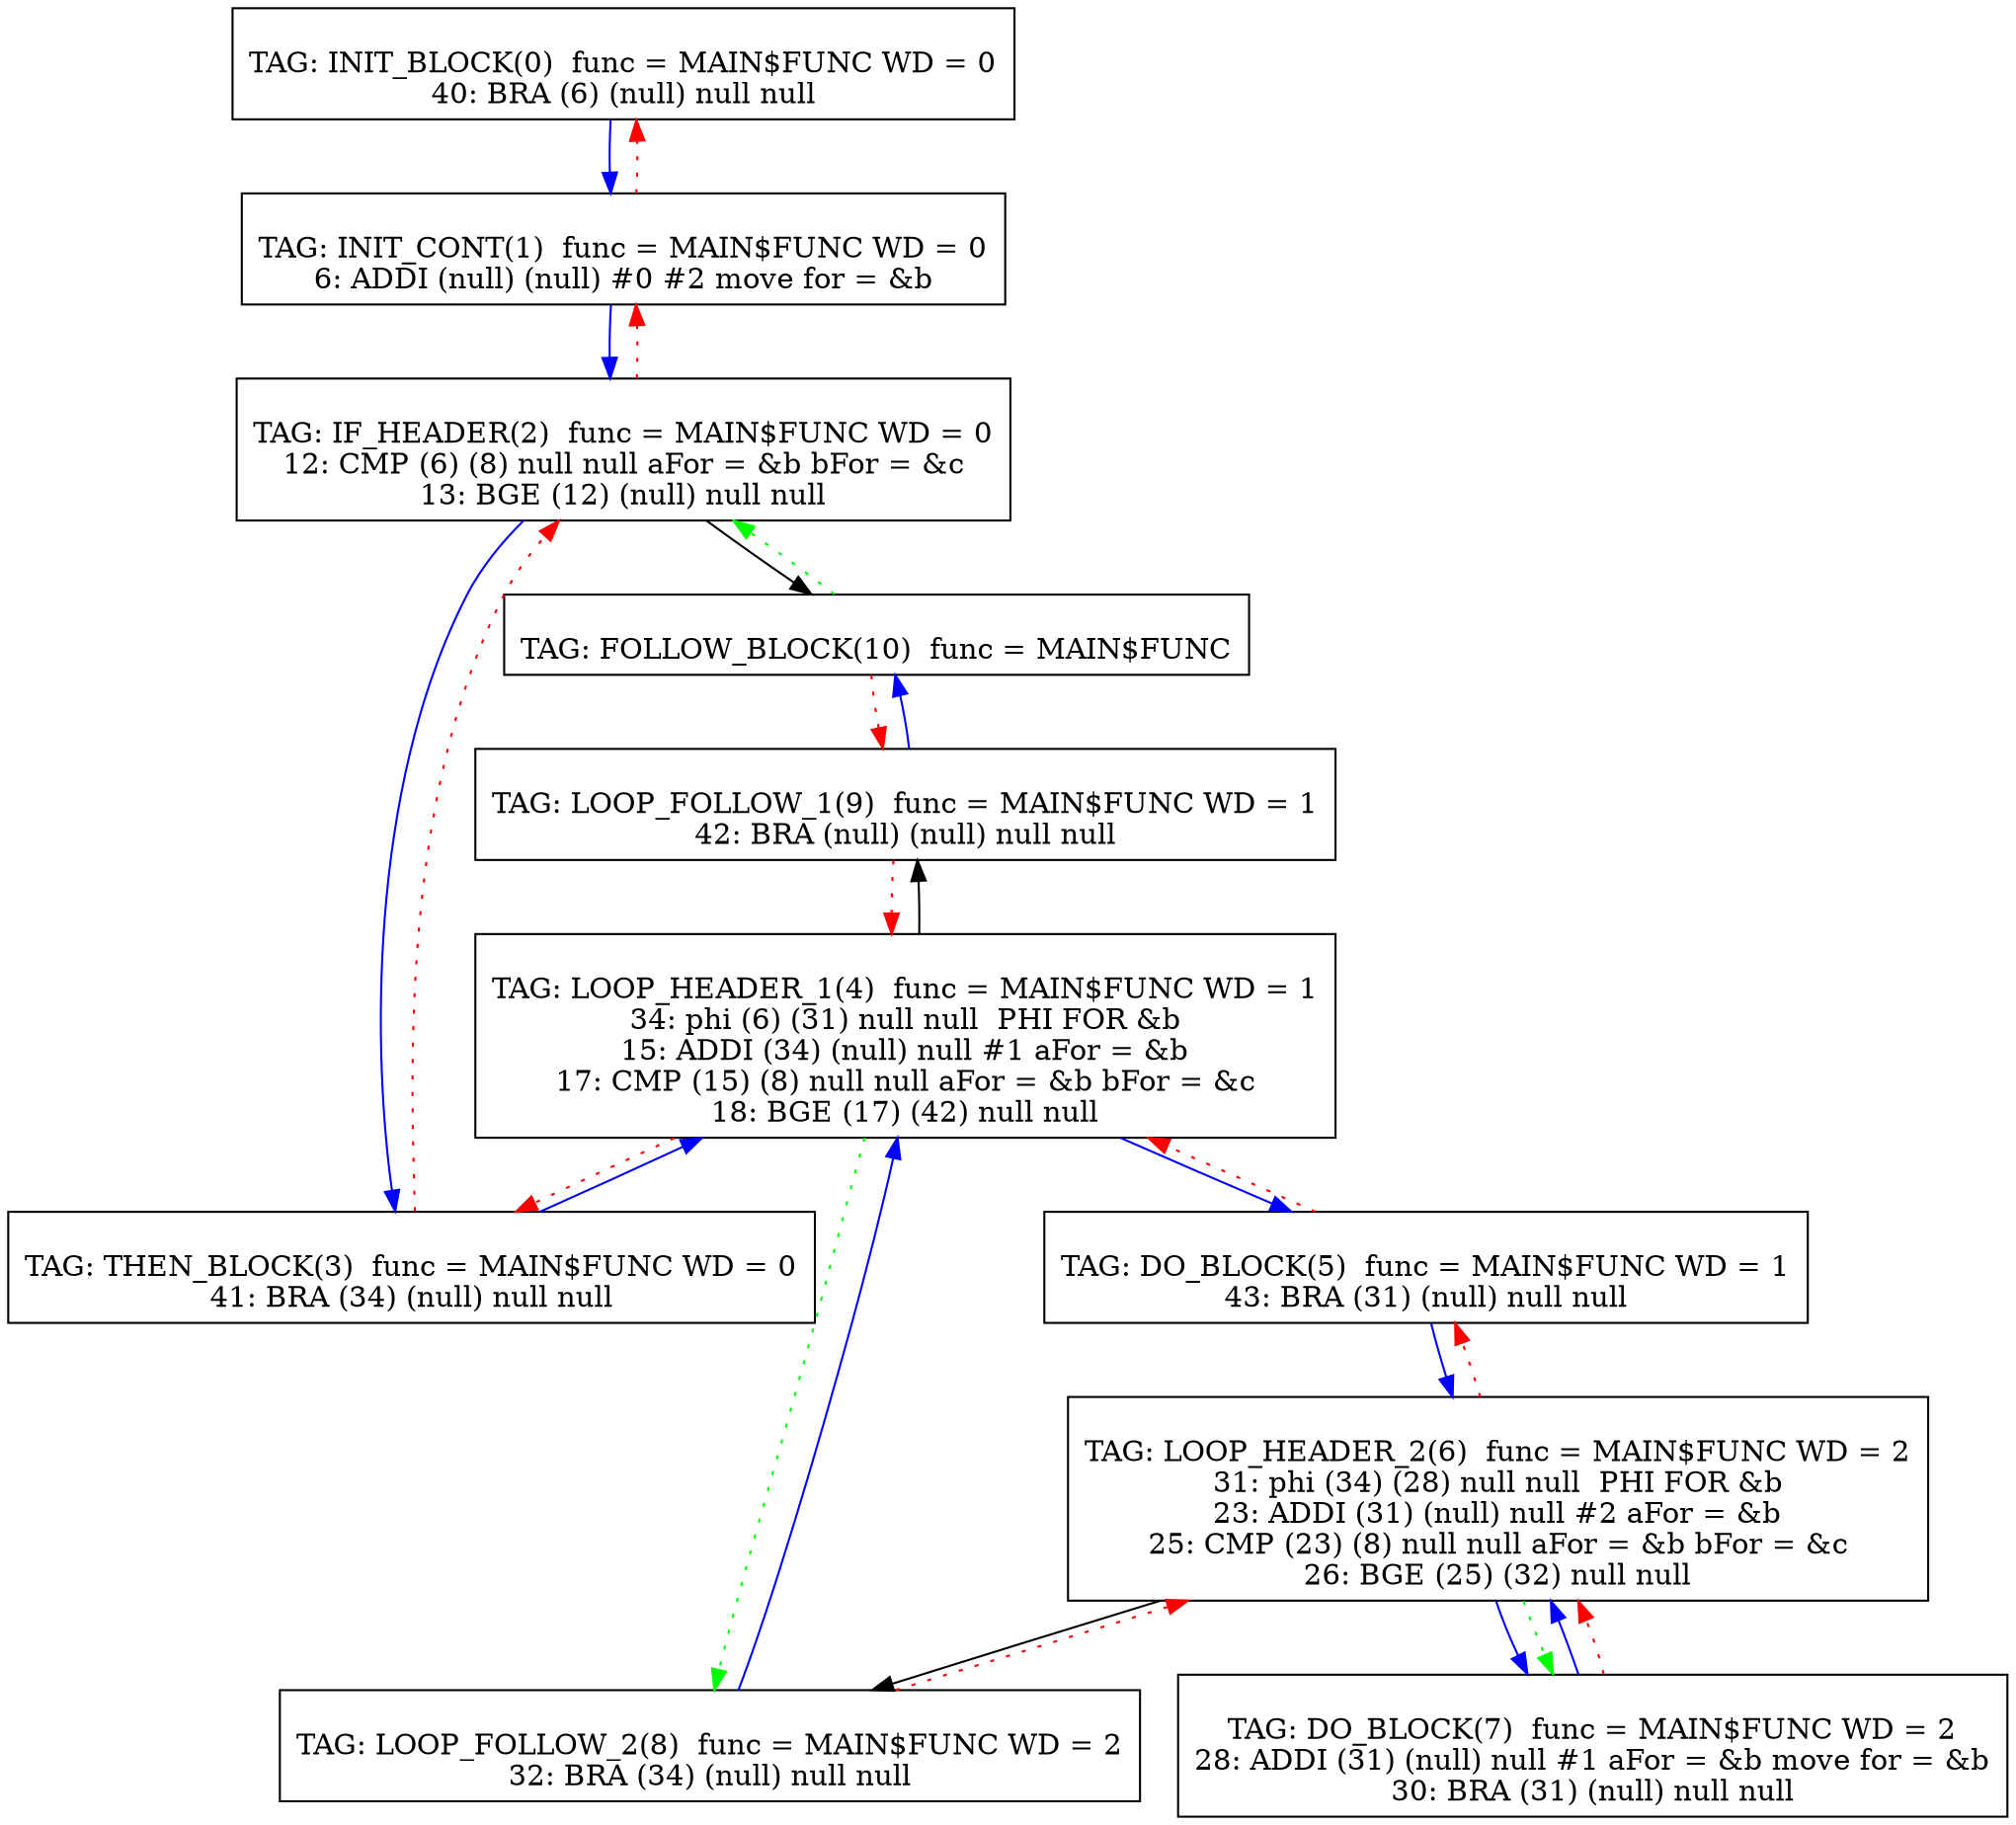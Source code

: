digraph {
0[label="
TAG: INIT_BLOCK(0)  func = MAIN$FUNC WD = 0
40: BRA (6) (null) null null
"];
0[shape=box];
0 -> 1[color=blue]
1[label="
TAG: INIT_CONT(1)  func = MAIN$FUNC WD = 0
6: ADDI (null) (null) #0 #2 move for = &b
"];
1[shape=box];
1 -> 2[color=blue]
1 -> 0[color=red][style=dotted]
2[label="
TAG: IF_HEADER(2)  func = MAIN$FUNC WD = 0
12: CMP (6) (8) null null aFor = &b bFor = &c
13: BGE (12) (null) null null
"];
2[shape=box];
2 -> 3[color=blue]
2 -> 10[color=black]
2 -> 1[color=red][style=dotted]
3[label="
TAG: THEN_BLOCK(3)  func = MAIN$FUNC WD = 0
41: BRA (34) (null) null null
"];
3[shape=box];
3 -> 4[color=blue]
3 -> 2[color=red][style=dotted]
4[label="
TAG: LOOP_HEADER_1(4)  func = MAIN$FUNC WD = 1
34: phi (6) (31) null null  PHI FOR &b
15: ADDI (34) (null) null #1 aFor = &b
17: CMP (15) (8) null null aFor = &b bFor = &c
18: BGE (17) (42) null null
"];
4[shape=box];
4 -> 5[color=blue]
4 -> 9[color=black]
4 -> 3[color=red][style=dotted]
4 -> 8[color=green][style=dotted]
5[label="
TAG: DO_BLOCK(5)  func = MAIN$FUNC WD = 1
43: BRA (31) (null) null null
"];
5[shape=box];
5 -> 6[color=blue]
5 -> 4[color=red][style=dotted]
6[label="
TAG: LOOP_HEADER_2(6)  func = MAIN$FUNC WD = 2
31: phi (34) (28) null null  PHI FOR &b
23: ADDI (31) (null) null #2 aFor = &b
25: CMP (23) (8) null null aFor = &b bFor = &c
26: BGE (25) (32) null null
"];
6[shape=box];
6 -> 7[color=blue]
6 -> 8[color=black]
6 -> 5[color=red][style=dotted]
6 -> 7[color=green][style=dotted]
7[label="
TAG: DO_BLOCK(7)  func = MAIN$FUNC WD = 2
28: ADDI (31) (null) null #1 aFor = &b move for = &b
30: BRA (31) (null) null null
"];
7[shape=box];
7 -> 6[color=blue]
7 -> 6[color=red][style=dotted]
8[label="
TAG: LOOP_FOLLOW_2(8)  func = MAIN$FUNC WD = 2
32: BRA (34) (null) null null
"];
8[shape=box];
8 -> 4[color=blue]
8 -> 6[color=red][style=dotted]
9[label="
TAG: LOOP_FOLLOW_1(9)  func = MAIN$FUNC WD = 1
42: BRA (null) (null) null null
"];
9[shape=box];
9 -> 10[color=blue]
9 -> 4[color=red][style=dotted]
10[label="
TAG: FOLLOW_BLOCK(10)  func = MAIN$FUNC
"];
10[shape=box];
10 -> 9[color=red][style=dotted]
10 -> 2[color=green][style=dotted]
}